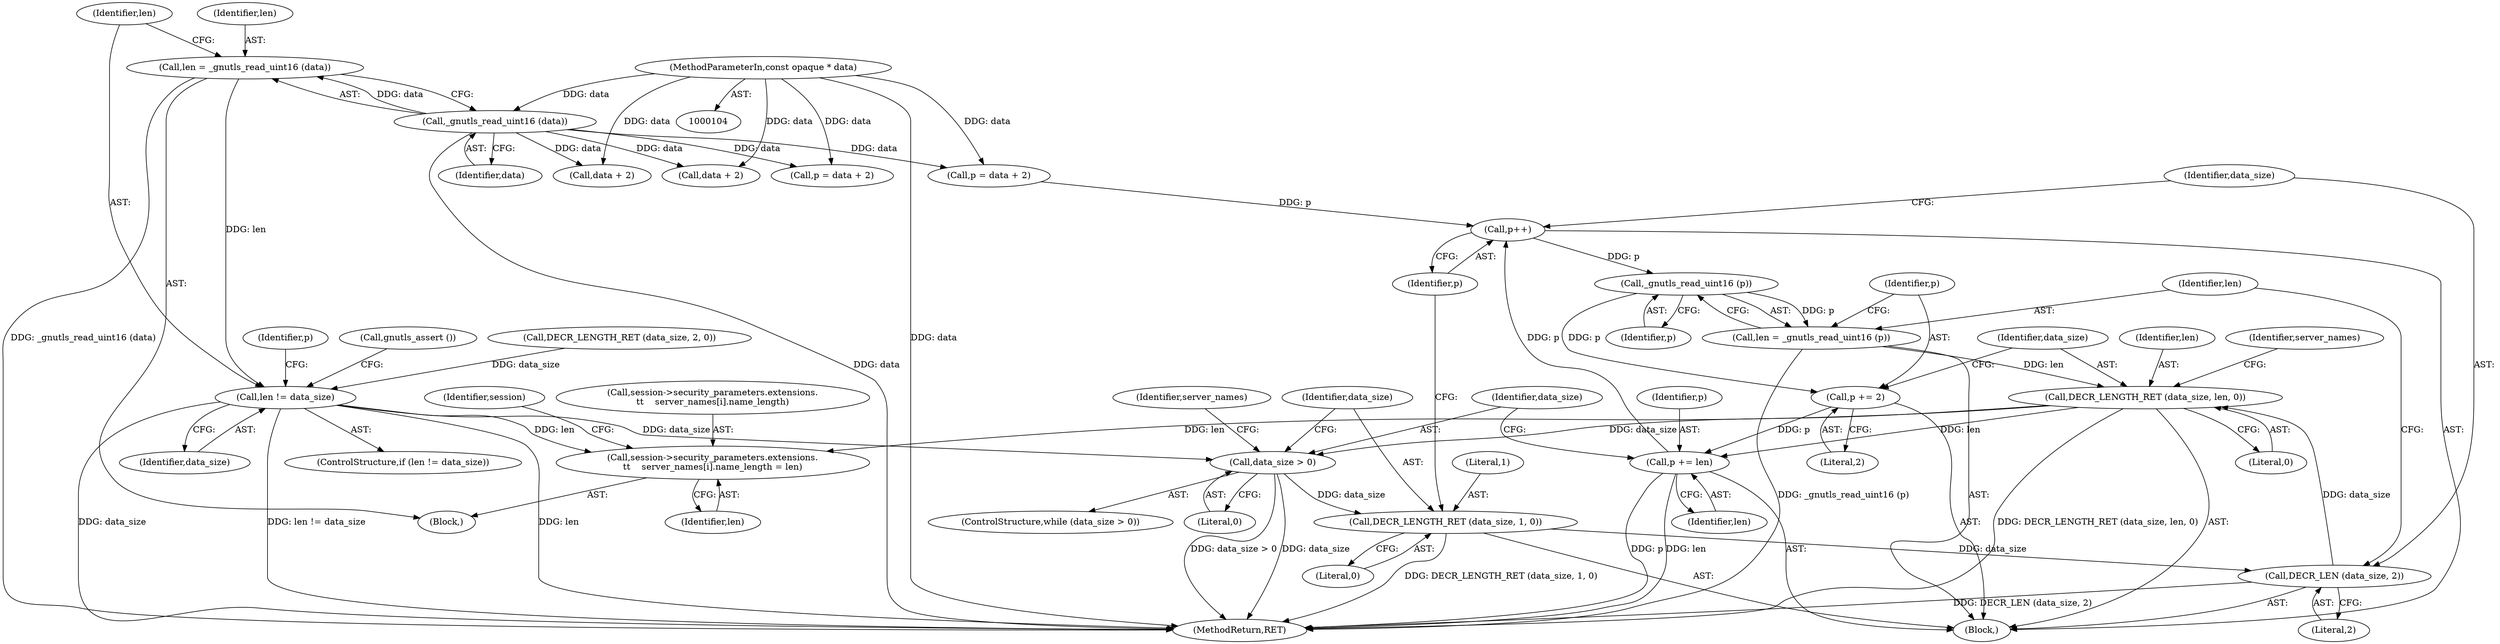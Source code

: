 digraph "1_savannah_bc8102405fda11ea00ca3b42acc4f4bce9d6e97b@API" {
"1000134" [label="(Call,len = _gnutls_read_uint16 (data))"];
"1000136" [label="(Call,_gnutls_read_uint16 (data))"];
"1000106" [label="(MethodParameterIn,const opaque * data)"];
"1000139" [label="(Call,len != data_size)"];
"1000152" [label="(Call,data_size > 0)"];
"1000156" [label="(Call,DECR_LENGTH_RET (data_size, 1, 0))"];
"1000162" [label="(Call,DECR_LEN (data_size, 2))"];
"1000172" [label="(Call,DECR_LENGTH_RET (data_size, len, 0))"];
"1000178" [label="(Call,p += len)"];
"1000160" [label="(Call,p++)"];
"1000167" [label="(Call,_gnutls_read_uint16 (p))"];
"1000165" [label="(Call,len = _gnutls_read_uint16 (p))"];
"1000169" [label="(Call,p += 2)"];
"1000208" [label="(Call,session->security_parameters.extensions.\n\t\t    server_names[i].name_length = len)"];
"1000208" [label="(Call,session->security_parameters.extensions.\n\t\t    server_names[i].name_length = len)"];
"1000164" [label="(Literal,2)"];
"1000179" [label="(Identifier,p)"];
"1000178" [label="(Call,p += len)"];
"1000163" [label="(Identifier,data_size)"];
"1000171" [label="(Literal,2)"];
"1000129" [label="(Block,)"];
"1000141" [label="(Identifier,data_size)"];
"1000138" [label="(ControlStructure,if (len != data_size))"];
"1000159" [label="(Literal,0)"];
"1000160" [label="(Call,p++)"];
"1000227" [label="(Identifier,session)"];
"1000183" [label="(Identifier,server_names)"];
"1000155" [label="(Block,)"];
"1000180" [label="(Identifier,len)"];
"1000169" [label="(Call,p += 2)"];
"1000106" [label="(MethodParameterIn,const opaque * data)"];
"1000134" [label="(Call,len = _gnutls_read_uint16 (data))"];
"1000140" [label="(Identifier,len)"];
"1000158" [label="(Literal,1)"];
"1000151" [label="(ControlStructure,while (data_size > 0))"];
"1000130" [label="(Call,DECR_LENGTH_RET (data_size, 2, 0))"];
"1000156" [label="(Call,DECR_LENGTH_RET (data_size, 1, 0))"];
"1000172" [label="(Call,DECR_LENGTH_RET (data_size, len, 0))"];
"1000235" [label="(MethodReturn,RET)"];
"1000162" [label="(Call,DECR_LEN (data_size, 2))"];
"1000166" [label="(Identifier,len)"];
"1000135" [label="(Identifier,len)"];
"1000165" [label="(Call,len = _gnutls_read_uint16 (p))"];
"1000209" [label="(Call,session->security_parameters.extensions.\n\t\t    server_names[i].name_length)"];
"1000147" [label="(Identifier,p)"];
"1000154" [label="(Literal,0)"];
"1000148" [label="(Call,data + 2)"];
"1000167" [label="(Call,_gnutls_read_uint16 (p))"];
"1000170" [label="(Identifier,p)"];
"1000152" [label="(Call,data_size > 0)"];
"1000174" [label="(Identifier,len)"];
"1000220" [label="(Identifier,len)"];
"1000196" [label="(Call,data + 2)"];
"1000153" [label="(Identifier,data_size)"];
"1000173" [label="(Identifier,data_size)"];
"1000168" [label="(Identifier,p)"];
"1000157" [label="(Identifier,data_size)"];
"1000177" [label="(Identifier,server_names)"];
"1000139" [label="(Call,len != data_size)"];
"1000175" [label="(Literal,0)"];
"1000146" [label="(Call,p = data + 2)"];
"1000137" [label="(Identifier,data)"];
"1000194" [label="(Call,p = data + 2)"];
"1000161" [label="(Identifier,p)"];
"1000136" [label="(Call,_gnutls_read_uint16 (data))"];
"1000143" [label="(Call,gnutls_assert ())"];
"1000134" -> "1000129"  [label="AST: "];
"1000134" -> "1000136"  [label="CFG: "];
"1000135" -> "1000134"  [label="AST: "];
"1000136" -> "1000134"  [label="AST: "];
"1000140" -> "1000134"  [label="CFG: "];
"1000134" -> "1000235"  [label="DDG: _gnutls_read_uint16 (data)"];
"1000136" -> "1000134"  [label="DDG: data"];
"1000134" -> "1000139"  [label="DDG: len"];
"1000136" -> "1000137"  [label="CFG: "];
"1000137" -> "1000136"  [label="AST: "];
"1000136" -> "1000235"  [label="DDG: data"];
"1000106" -> "1000136"  [label="DDG: data"];
"1000136" -> "1000146"  [label="DDG: data"];
"1000136" -> "1000148"  [label="DDG: data"];
"1000136" -> "1000194"  [label="DDG: data"];
"1000136" -> "1000196"  [label="DDG: data"];
"1000106" -> "1000104"  [label="AST: "];
"1000106" -> "1000235"  [label="DDG: data"];
"1000106" -> "1000146"  [label="DDG: data"];
"1000106" -> "1000148"  [label="DDG: data"];
"1000106" -> "1000194"  [label="DDG: data"];
"1000106" -> "1000196"  [label="DDG: data"];
"1000139" -> "1000138"  [label="AST: "];
"1000139" -> "1000141"  [label="CFG: "];
"1000140" -> "1000139"  [label="AST: "];
"1000141" -> "1000139"  [label="AST: "];
"1000143" -> "1000139"  [label="CFG: "];
"1000147" -> "1000139"  [label="CFG: "];
"1000139" -> "1000235"  [label="DDG: data_size"];
"1000139" -> "1000235"  [label="DDG: len != data_size"];
"1000139" -> "1000235"  [label="DDG: len"];
"1000130" -> "1000139"  [label="DDG: data_size"];
"1000139" -> "1000152"  [label="DDG: data_size"];
"1000139" -> "1000208"  [label="DDG: len"];
"1000152" -> "1000151"  [label="AST: "];
"1000152" -> "1000154"  [label="CFG: "];
"1000153" -> "1000152"  [label="AST: "];
"1000154" -> "1000152"  [label="AST: "];
"1000157" -> "1000152"  [label="CFG: "];
"1000183" -> "1000152"  [label="CFG: "];
"1000152" -> "1000235"  [label="DDG: data_size"];
"1000152" -> "1000235"  [label="DDG: data_size > 0"];
"1000172" -> "1000152"  [label="DDG: data_size"];
"1000152" -> "1000156"  [label="DDG: data_size"];
"1000156" -> "1000155"  [label="AST: "];
"1000156" -> "1000159"  [label="CFG: "];
"1000157" -> "1000156"  [label="AST: "];
"1000158" -> "1000156"  [label="AST: "];
"1000159" -> "1000156"  [label="AST: "];
"1000161" -> "1000156"  [label="CFG: "];
"1000156" -> "1000235"  [label="DDG: DECR_LENGTH_RET (data_size, 1, 0)"];
"1000156" -> "1000162"  [label="DDG: data_size"];
"1000162" -> "1000155"  [label="AST: "];
"1000162" -> "1000164"  [label="CFG: "];
"1000163" -> "1000162"  [label="AST: "];
"1000164" -> "1000162"  [label="AST: "];
"1000166" -> "1000162"  [label="CFG: "];
"1000162" -> "1000235"  [label="DDG: DECR_LEN (data_size, 2)"];
"1000162" -> "1000172"  [label="DDG: data_size"];
"1000172" -> "1000155"  [label="AST: "];
"1000172" -> "1000175"  [label="CFG: "];
"1000173" -> "1000172"  [label="AST: "];
"1000174" -> "1000172"  [label="AST: "];
"1000175" -> "1000172"  [label="AST: "];
"1000177" -> "1000172"  [label="CFG: "];
"1000172" -> "1000235"  [label="DDG: DECR_LENGTH_RET (data_size, len, 0)"];
"1000165" -> "1000172"  [label="DDG: len"];
"1000172" -> "1000178"  [label="DDG: len"];
"1000172" -> "1000208"  [label="DDG: len"];
"1000178" -> "1000155"  [label="AST: "];
"1000178" -> "1000180"  [label="CFG: "];
"1000179" -> "1000178"  [label="AST: "];
"1000180" -> "1000178"  [label="AST: "];
"1000153" -> "1000178"  [label="CFG: "];
"1000178" -> "1000235"  [label="DDG: p"];
"1000178" -> "1000235"  [label="DDG: len"];
"1000178" -> "1000160"  [label="DDG: p"];
"1000169" -> "1000178"  [label="DDG: p"];
"1000160" -> "1000155"  [label="AST: "];
"1000160" -> "1000161"  [label="CFG: "];
"1000161" -> "1000160"  [label="AST: "];
"1000163" -> "1000160"  [label="CFG: "];
"1000146" -> "1000160"  [label="DDG: p"];
"1000160" -> "1000167"  [label="DDG: p"];
"1000167" -> "1000165"  [label="AST: "];
"1000167" -> "1000168"  [label="CFG: "];
"1000168" -> "1000167"  [label="AST: "];
"1000165" -> "1000167"  [label="CFG: "];
"1000167" -> "1000165"  [label="DDG: p"];
"1000167" -> "1000169"  [label="DDG: p"];
"1000165" -> "1000155"  [label="AST: "];
"1000166" -> "1000165"  [label="AST: "];
"1000170" -> "1000165"  [label="CFG: "];
"1000165" -> "1000235"  [label="DDG: _gnutls_read_uint16 (p)"];
"1000169" -> "1000155"  [label="AST: "];
"1000169" -> "1000171"  [label="CFG: "];
"1000170" -> "1000169"  [label="AST: "];
"1000171" -> "1000169"  [label="AST: "];
"1000173" -> "1000169"  [label="CFG: "];
"1000208" -> "1000129"  [label="AST: "];
"1000208" -> "1000220"  [label="CFG: "];
"1000209" -> "1000208"  [label="AST: "];
"1000220" -> "1000208"  [label="AST: "];
"1000227" -> "1000208"  [label="CFG: "];
}
